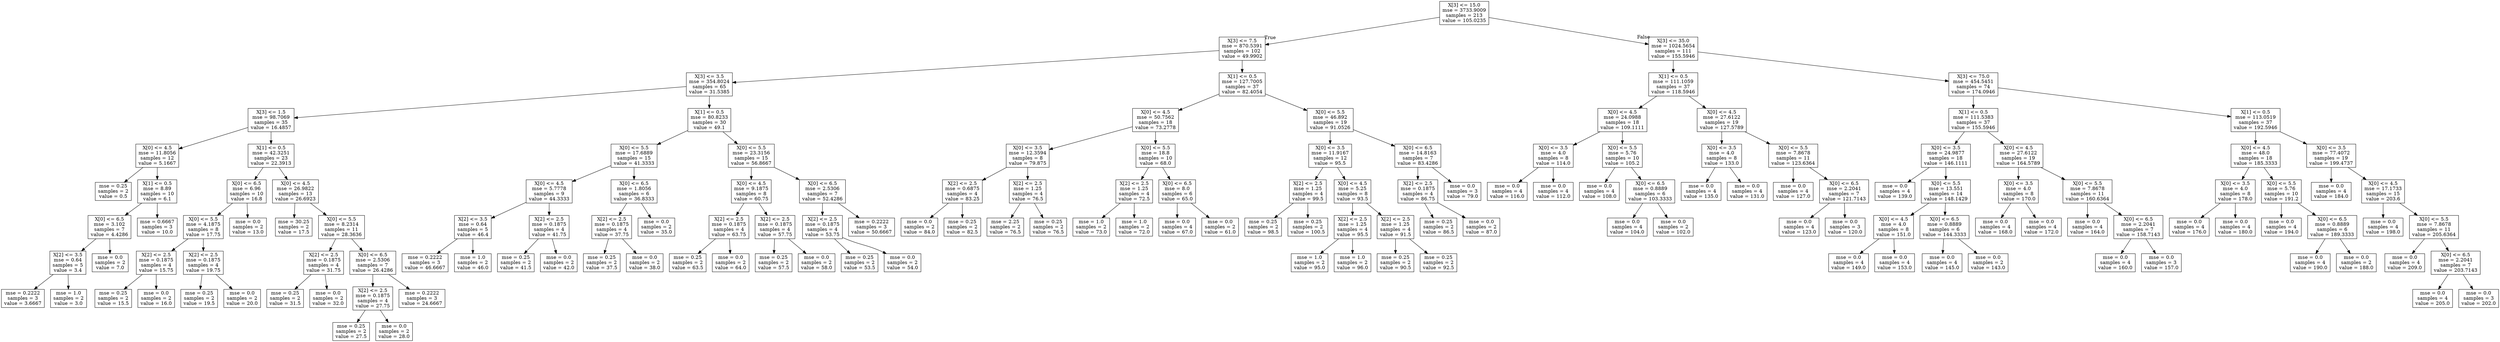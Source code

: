 digraph Tree {
node [shape=box] ;
0 [label="X[3] <= 15.0\nmse = 3733.9009\nsamples = 213\nvalue = 105.0235"] ;
1 [label="X[3] <= 7.5\nmse = 870.5391\nsamples = 102\nvalue = 49.9902"] ;
0 -> 1 [labeldistance=2.5, labelangle=45, headlabel="True"] ;
2 [label="X[3] <= 3.5\nmse = 354.8024\nsamples = 65\nvalue = 31.5385"] ;
1 -> 2 ;
3 [label="X[3] <= 1.5\nmse = 98.7069\nsamples = 35\nvalue = 16.4857"] ;
2 -> 3 ;
4 [label="X[0] <= 4.5\nmse = 11.8056\nsamples = 12\nvalue = 5.1667"] ;
3 -> 4 ;
5 [label="mse = 0.25\nsamples = 2\nvalue = 0.5"] ;
4 -> 5 ;
6 [label="X[1] <= 0.5\nmse = 8.89\nsamples = 10\nvalue = 6.1"] ;
4 -> 6 ;
7 [label="X[0] <= 6.5\nmse = 3.102\nsamples = 7\nvalue = 4.4286"] ;
6 -> 7 ;
8 [label="X[2] <= 3.5\nmse = 0.64\nsamples = 5\nvalue = 3.4"] ;
7 -> 8 ;
9 [label="mse = 0.2222\nsamples = 3\nvalue = 3.6667"] ;
8 -> 9 ;
10 [label="mse = 1.0\nsamples = 2\nvalue = 3.0"] ;
8 -> 10 ;
11 [label="mse = 0.0\nsamples = 2\nvalue = 7.0"] ;
7 -> 11 ;
12 [label="mse = 0.6667\nsamples = 3\nvalue = 10.0"] ;
6 -> 12 ;
13 [label="X[1] <= 0.5\nmse = 42.3251\nsamples = 23\nvalue = 22.3913"] ;
3 -> 13 ;
14 [label="X[0] <= 6.5\nmse = 6.96\nsamples = 10\nvalue = 16.8"] ;
13 -> 14 ;
15 [label="X[0] <= 5.5\nmse = 4.1875\nsamples = 8\nvalue = 17.75"] ;
14 -> 15 ;
16 [label="X[2] <= 2.5\nmse = 0.1875\nsamples = 4\nvalue = 15.75"] ;
15 -> 16 ;
17 [label="mse = 0.25\nsamples = 2\nvalue = 15.5"] ;
16 -> 17 ;
18 [label="mse = 0.0\nsamples = 2\nvalue = 16.0"] ;
16 -> 18 ;
19 [label="X[2] <= 2.5\nmse = 0.1875\nsamples = 4\nvalue = 19.75"] ;
15 -> 19 ;
20 [label="mse = 0.25\nsamples = 2\nvalue = 19.5"] ;
19 -> 20 ;
21 [label="mse = 0.0\nsamples = 2\nvalue = 20.0"] ;
19 -> 21 ;
22 [label="mse = 0.0\nsamples = 2\nvalue = 13.0"] ;
14 -> 22 ;
23 [label="X[0] <= 4.5\nmse = 26.9822\nsamples = 13\nvalue = 26.6923"] ;
13 -> 23 ;
24 [label="mse = 30.25\nsamples = 2\nvalue = 17.5"] ;
23 -> 24 ;
25 [label="X[0] <= 5.5\nmse = 8.2314\nsamples = 11\nvalue = 28.3636"] ;
23 -> 25 ;
26 [label="X[2] <= 2.5\nmse = 0.1875\nsamples = 4\nvalue = 31.75"] ;
25 -> 26 ;
27 [label="mse = 0.25\nsamples = 2\nvalue = 31.5"] ;
26 -> 27 ;
28 [label="mse = 0.0\nsamples = 2\nvalue = 32.0"] ;
26 -> 28 ;
29 [label="X[0] <= 6.5\nmse = 2.5306\nsamples = 7\nvalue = 26.4286"] ;
25 -> 29 ;
30 [label="X[2] <= 2.5\nmse = 0.1875\nsamples = 4\nvalue = 27.75"] ;
29 -> 30 ;
31 [label="mse = 0.25\nsamples = 2\nvalue = 27.5"] ;
30 -> 31 ;
32 [label="mse = 0.0\nsamples = 2\nvalue = 28.0"] ;
30 -> 32 ;
33 [label="mse = 0.2222\nsamples = 3\nvalue = 24.6667"] ;
29 -> 33 ;
34 [label="X[1] <= 0.5\nmse = 80.8233\nsamples = 30\nvalue = 49.1"] ;
2 -> 34 ;
35 [label="X[0] <= 5.5\nmse = 17.6889\nsamples = 15\nvalue = 41.3333"] ;
34 -> 35 ;
36 [label="X[0] <= 4.5\nmse = 5.7778\nsamples = 9\nvalue = 44.3333"] ;
35 -> 36 ;
37 [label="X[2] <= 3.5\nmse = 0.64\nsamples = 5\nvalue = 46.4"] ;
36 -> 37 ;
38 [label="mse = 0.2222\nsamples = 3\nvalue = 46.6667"] ;
37 -> 38 ;
39 [label="mse = 1.0\nsamples = 2\nvalue = 46.0"] ;
37 -> 39 ;
40 [label="X[2] <= 2.5\nmse = 0.1875\nsamples = 4\nvalue = 41.75"] ;
36 -> 40 ;
41 [label="mse = 0.25\nsamples = 2\nvalue = 41.5"] ;
40 -> 41 ;
42 [label="mse = 0.0\nsamples = 2\nvalue = 42.0"] ;
40 -> 42 ;
43 [label="X[0] <= 6.5\nmse = 1.8056\nsamples = 6\nvalue = 36.8333"] ;
35 -> 43 ;
44 [label="X[2] <= 2.5\nmse = 0.1875\nsamples = 4\nvalue = 37.75"] ;
43 -> 44 ;
45 [label="mse = 0.25\nsamples = 2\nvalue = 37.5"] ;
44 -> 45 ;
46 [label="mse = 0.0\nsamples = 2\nvalue = 38.0"] ;
44 -> 46 ;
47 [label="mse = 0.0\nsamples = 2\nvalue = 35.0"] ;
43 -> 47 ;
48 [label="X[0] <= 5.5\nmse = 23.3156\nsamples = 15\nvalue = 56.8667"] ;
34 -> 48 ;
49 [label="X[0] <= 4.5\nmse = 9.1875\nsamples = 8\nvalue = 60.75"] ;
48 -> 49 ;
50 [label="X[2] <= 2.5\nmse = 0.1875\nsamples = 4\nvalue = 63.75"] ;
49 -> 50 ;
51 [label="mse = 0.25\nsamples = 2\nvalue = 63.5"] ;
50 -> 51 ;
52 [label="mse = 0.0\nsamples = 2\nvalue = 64.0"] ;
50 -> 52 ;
53 [label="X[2] <= 2.5\nmse = 0.1875\nsamples = 4\nvalue = 57.75"] ;
49 -> 53 ;
54 [label="mse = 0.25\nsamples = 2\nvalue = 57.5"] ;
53 -> 54 ;
55 [label="mse = 0.0\nsamples = 2\nvalue = 58.0"] ;
53 -> 55 ;
56 [label="X[0] <= 6.5\nmse = 2.5306\nsamples = 7\nvalue = 52.4286"] ;
48 -> 56 ;
57 [label="X[2] <= 2.5\nmse = 0.1875\nsamples = 4\nvalue = 53.75"] ;
56 -> 57 ;
58 [label="mse = 0.25\nsamples = 2\nvalue = 53.5"] ;
57 -> 58 ;
59 [label="mse = 0.0\nsamples = 2\nvalue = 54.0"] ;
57 -> 59 ;
60 [label="mse = 0.2222\nsamples = 3\nvalue = 50.6667"] ;
56 -> 60 ;
61 [label="X[1] <= 0.5\nmse = 127.7005\nsamples = 37\nvalue = 82.4054"] ;
1 -> 61 ;
62 [label="X[0] <= 4.5\nmse = 50.7562\nsamples = 18\nvalue = 73.2778"] ;
61 -> 62 ;
63 [label="X[0] <= 3.5\nmse = 12.3594\nsamples = 8\nvalue = 79.875"] ;
62 -> 63 ;
64 [label="X[2] <= 2.5\nmse = 0.6875\nsamples = 4\nvalue = 83.25"] ;
63 -> 64 ;
65 [label="mse = 0.0\nsamples = 2\nvalue = 84.0"] ;
64 -> 65 ;
66 [label="mse = 0.25\nsamples = 2\nvalue = 82.5"] ;
64 -> 66 ;
67 [label="X[2] <= 2.5\nmse = 1.25\nsamples = 4\nvalue = 76.5"] ;
63 -> 67 ;
68 [label="mse = 2.25\nsamples = 2\nvalue = 76.5"] ;
67 -> 68 ;
69 [label="mse = 0.25\nsamples = 2\nvalue = 76.5"] ;
67 -> 69 ;
70 [label="X[0] <= 5.5\nmse = 18.8\nsamples = 10\nvalue = 68.0"] ;
62 -> 70 ;
71 [label="X[2] <= 2.5\nmse = 1.25\nsamples = 4\nvalue = 72.5"] ;
70 -> 71 ;
72 [label="mse = 1.0\nsamples = 2\nvalue = 73.0"] ;
71 -> 72 ;
73 [label="mse = 1.0\nsamples = 2\nvalue = 72.0"] ;
71 -> 73 ;
74 [label="X[0] <= 6.5\nmse = 8.0\nsamples = 6\nvalue = 65.0"] ;
70 -> 74 ;
75 [label="mse = 0.0\nsamples = 4\nvalue = 67.0"] ;
74 -> 75 ;
76 [label="mse = 0.0\nsamples = 2\nvalue = 61.0"] ;
74 -> 76 ;
77 [label="X[0] <= 5.5\nmse = 46.892\nsamples = 19\nvalue = 91.0526"] ;
61 -> 77 ;
78 [label="X[0] <= 3.5\nmse = 11.9167\nsamples = 12\nvalue = 95.5"] ;
77 -> 78 ;
79 [label="X[2] <= 2.5\nmse = 1.25\nsamples = 4\nvalue = 99.5"] ;
78 -> 79 ;
80 [label="mse = 0.25\nsamples = 2\nvalue = 98.5"] ;
79 -> 80 ;
81 [label="mse = 0.25\nsamples = 2\nvalue = 100.5"] ;
79 -> 81 ;
82 [label="X[0] <= 4.5\nmse = 5.25\nsamples = 8\nvalue = 93.5"] ;
78 -> 82 ;
83 [label="X[2] <= 2.5\nmse = 1.25\nsamples = 4\nvalue = 95.5"] ;
82 -> 83 ;
84 [label="mse = 1.0\nsamples = 2\nvalue = 95.0"] ;
83 -> 84 ;
85 [label="mse = 1.0\nsamples = 2\nvalue = 96.0"] ;
83 -> 85 ;
86 [label="X[2] <= 2.5\nmse = 1.25\nsamples = 4\nvalue = 91.5"] ;
82 -> 86 ;
87 [label="mse = 0.25\nsamples = 2\nvalue = 90.5"] ;
86 -> 87 ;
88 [label="mse = 0.25\nsamples = 2\nvalue = 92.5"] ;
86 -> 88 ;
89 [label="X[0] <= 6.5\nmse = 14.8163\nsamples = 7\nvalue = 83.4286"] ;
77 -> 89 ;
90 [label="X[2] <= 2.5\nmse = 0.1875\nsamples = 4\nvalue = 86.75"] ;
89 -> 90 ;
91 [label="mse = 0.25\nsamples = 2\nvalue = 86.5"] ;
90 -> 91 ;
92 [label="mse = 0.0\nsamples = 2\nvalue = 87.0"] ;
90 -> 92 ;
93 [label="mse = 0.0\nsamples = 3\nvalue = 79.0"] ;
89 -> 93 ;
94 [label="X[3] <= 35.0\nmse = 1024.5654\nsamples = 111\nvalue = 155.5946"] ;
0 -> 94 [labeldistance=2.5, labelangle=-45, headlabel="False"] ;
95 [label="X[1] <= 0.5\nmse = 111.1059\nsamples = 37\nvalue = 118.5946"] ;
94 -> 95 ;
96 [label="X[0] <= 4.5\nmse = 24.0988\nsamples = 18\nvalue = 109.1111"] ;
95 -> 96 ;
97 [label="X[0] <= 3.5\nmse = 4.0\nsamples = 8\nvalue = 114.0"] ;
96 -> 97 ;
98 [label="mse = 0.0\nsamples = 4\nvalue = 116.0"] ;
97 -> 98 ;
99 [label="mse = 0.0\nsamples = 4\nvalue = 112.0"] ;
97 -> 99 ;
100 [label="X[0] <= 5.5\nmse = 5.76\nsamples = 10\nvalue = 105.2"] ;
96 -> 100 ;
101 [label="mse = 0.0\nsamples = 4\nvalue = 108.0"] ;
100 -> 101 ;
102 [label="X[0] <= 6.5\nmse = 0.8889\nsamples = 6\nvalue = 103.3333"] ;
100 -> 102 ;
103 [label="mse = 0.0\nsamples = 4\nvalue = 104.0"] ;
102 -> 103 ;
104 [label="mse = 0.0\nsamples = 2\nvalue = 102.0"] ;
102 -> 104 ;
105 [label="X[0] <= 4.5\nmse = 27.6122\nsamples = 19\nvalue = 127.5789"] ;
95 -> 105 ;
106 [label="X[0] <= 3.5\nmse = 4.0\nsamples = 8\nvalue = 133.0"] ;
105 -> 106 ;
107 [label="mse = 0.0\nsamples = 4\nvalue = 135.0"] ;
106 -> 107 ;
108 [label="mse = 0.0\nsamples = 4\nvalue = 131.0"] ;
106 -> 108 ;
109 [label="X[0] <= 5.5\nmse = 7.8678\nsamples = 11\nvalue = 123.6364"] ;
105 -> 109 ;
110 [label="mse = 0.0\nsamples = 4\nvalue = 127.0"] ;
109 -> 110 ;
111 [label="X[0] <= 6.5\nmse = 2.2041\nsamples = 7\nvalue = 121.7143"] ;
109 -> 111 ;
112 [label="mse = 0.0\nsamples = 4\nvalue = 123.0"] ;
111 -> 112 ;
113 [label="mse = 0.0\nsamples = 3\nvalue = 120.0"] ;
111 -> 113 ;
114 [label="X[3] <= 75.0\nmse = 454.5451\nsamples = 74\nvalue = 174.0946"] ;
94 -> 114 ;
115 [label="X[1] <= 0.5\nmse = 111.5383\nsamples = 37\nvalue = 155.5946"] ;
114 -> 115 ;
116 [label="X[0] <= 3.5\nmse = 24.9877\nsamples = 18\nvalue = 146.1111"] ;
115 -> 116 ;
117 [label="mse = 0.0\nsamples = 4\nvalue = 139.0"] ;
116 -> 117 ;
118 [label="X[0] <= 5.5\nmse = 13.551\nsamples = 14\nvalue = 148.1429"] ;
116 -> 118 ;
119 [label="X[0] <= 4.5\nmse = 4.0\nsamples = 8\nvalue = 151.0"] ;
118 -> 119 ;
120 [label="mse = 0.0\nsamples = 4\nvalue = 149.0"] ;
119 -> 120 ;
121 [label="mse = 0.0\nsamples = 4\nvalue = 153.0"] ;
119 -> 121 ;
122 [label="X[0] <= 6.5\nmse = 0.8889\nsamples = 6\nvalue = 144.3333"] ;
118 -> 122 ;
123 [label="mse = 0.0\nsamples = 4\nvalue = 145.0"] ;
122 -> 123 ;
124 [label="mse = 0.0\nsamples = 2\nvalue = 143.0"] ;
122 -> 124 ;
125 [label="X[0] <= 4.5\nmse = 27.6122\nsamples = 19\nvalue = 164.5789"] ;
115 -> 125 ;
126 [label="X[0] <= 3.5\nmse = 4.0\nsamples = 8\nvalue = 170.0"] ;
125 -> 126 ;
127 [label="mse = 0.0\nsamples = 4\nvalue = 168.0"] ;
126 -> 127 ;
128 [label="mse = 0.0\nsamples = 4\nvalue = 172.0"] ;
126 -> 128 ;
129 [label="X[0] <= 5.5\nmse = 7.8678\nsamples = 11\nvalue = 160.6364"] ;
125 -> 129 ;
130 [label="mse = 0.0\nsamples = 4\nvalue = 164.0"] ;
129 -> 130 ;
131 [label="X[0] <= 6.5\nmse = 2.2041\nsamples = 7\nvalue = 158.7143"] ;
129 -> 131 ;
132 [label="mse = 0.0\nsamples = 4\nvalue = 160.0"] ;
131 -> 132 ;
133 [label="mse = 0.0\nsamples = 3\nvalue = 157.0"] ;
131 -> 133 ;
134 [label="X[1] <= 0.5\nmse = 113.0519\nsamples = 37\nvalue = 192.5946"] ;
114 -> 134 ;
135 [label="X[0] <= 4.5\nmse = 48.0\nsamples = 18\nvalue = 185.3333"] ;
134 -> 135 ;
136 [label="X[0] <= 3.5\nmse = 4.0\nsamples = 8\nvalue = 178.0"] ;
135 -> 136 ;
137 [label="mse = 0.0\nsamples = 4\nvalue = 176.0"] ;
136 -> 137 ;
138 [label="mse = 0.0\nsamples = 4\nvalue = 180.0"] ;
136 -> 138 ;
139 [label="X[0] <= 5.5\nmse = 5.76\nsamples = 10\nvalue = 191.2"] ;
135 -> 139 ;
140 [label="mse = 0.0\nsamples = 4\nvalue = 194.0"] ;
139 -> 140 ;
141 [label="X[0] <= 6.5\nmse = 0.8889\nsamples = 6\nvalue = 189.3333"] ;
139 -> 141 ;
142 [label="mse = 0.0\nsamples = 4\nvalue = 190.0"] ;
141 -> 142 ;
143 [label="mse = 0.0\nsamples = 2\nvalue = 188.0"] ;
141 -> 143 ;
144 [label="X[0] <= 3.5\nmse = 77.4072\nsamples = 19\nvalue = 199.4737"] ;
134 -> 144 ;
145 [label="mse = 0.0\nsamples = 4\nvalue = 184.0"] ;
144 -> 145 ;
146 [label="X[0] <= 4.5\nmse = 17.1733\nsamples = 15\nvalue = 203.6"] ;
144 -> 146 ;
147 [label="mse = 0.0\nsamples = 4\nvalue = 198.0"] ;
146 -> 147 ;
148 [label="X[0] <= 5.5\nmse = 7.8678\nsamples = 11\nvalue = 205.6364"] ;
146 -> 148 ;
149 [label="mse = 0.0\nsamples = 4\nvalue = 209.0"] ;
148 -> 149 ;
150 [label="X[0] <= 6.5\nmse = 2.2041\nsamples = 7\nvalue = 203.7143"] ;
148 -> 150 ;
151 [label="mse = 0.0\nsamples = 4\nvalue = 205.0"] ;
150 -> 151 ;
152 [label="mse = 0.0\nsamples = 3\nvalue = 202.0"] ;
150 -> 152 ;
}